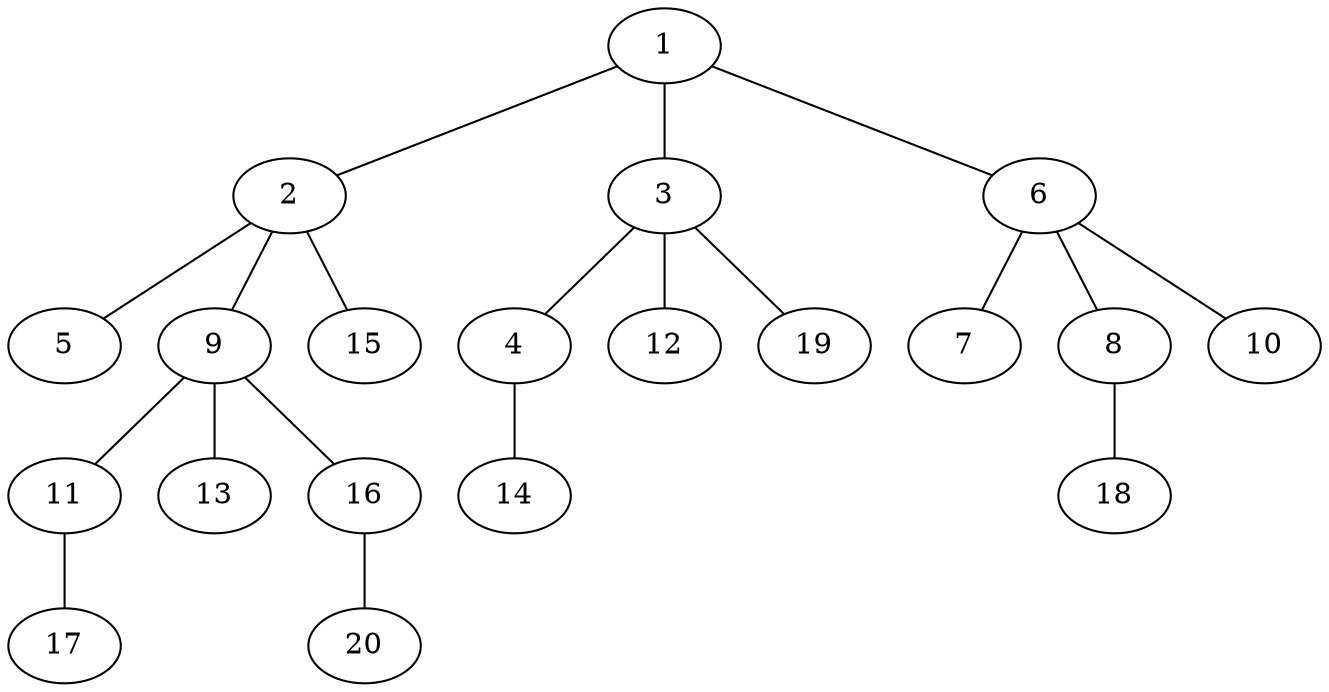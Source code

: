graph graphname {1--2
1--3
1--6
2--5
2--9
2--15
3--4
3--12
3--19
4--14
6--7
6--8
6--10
8--18
9--11
9--13
9--16
11--17
16--20
}